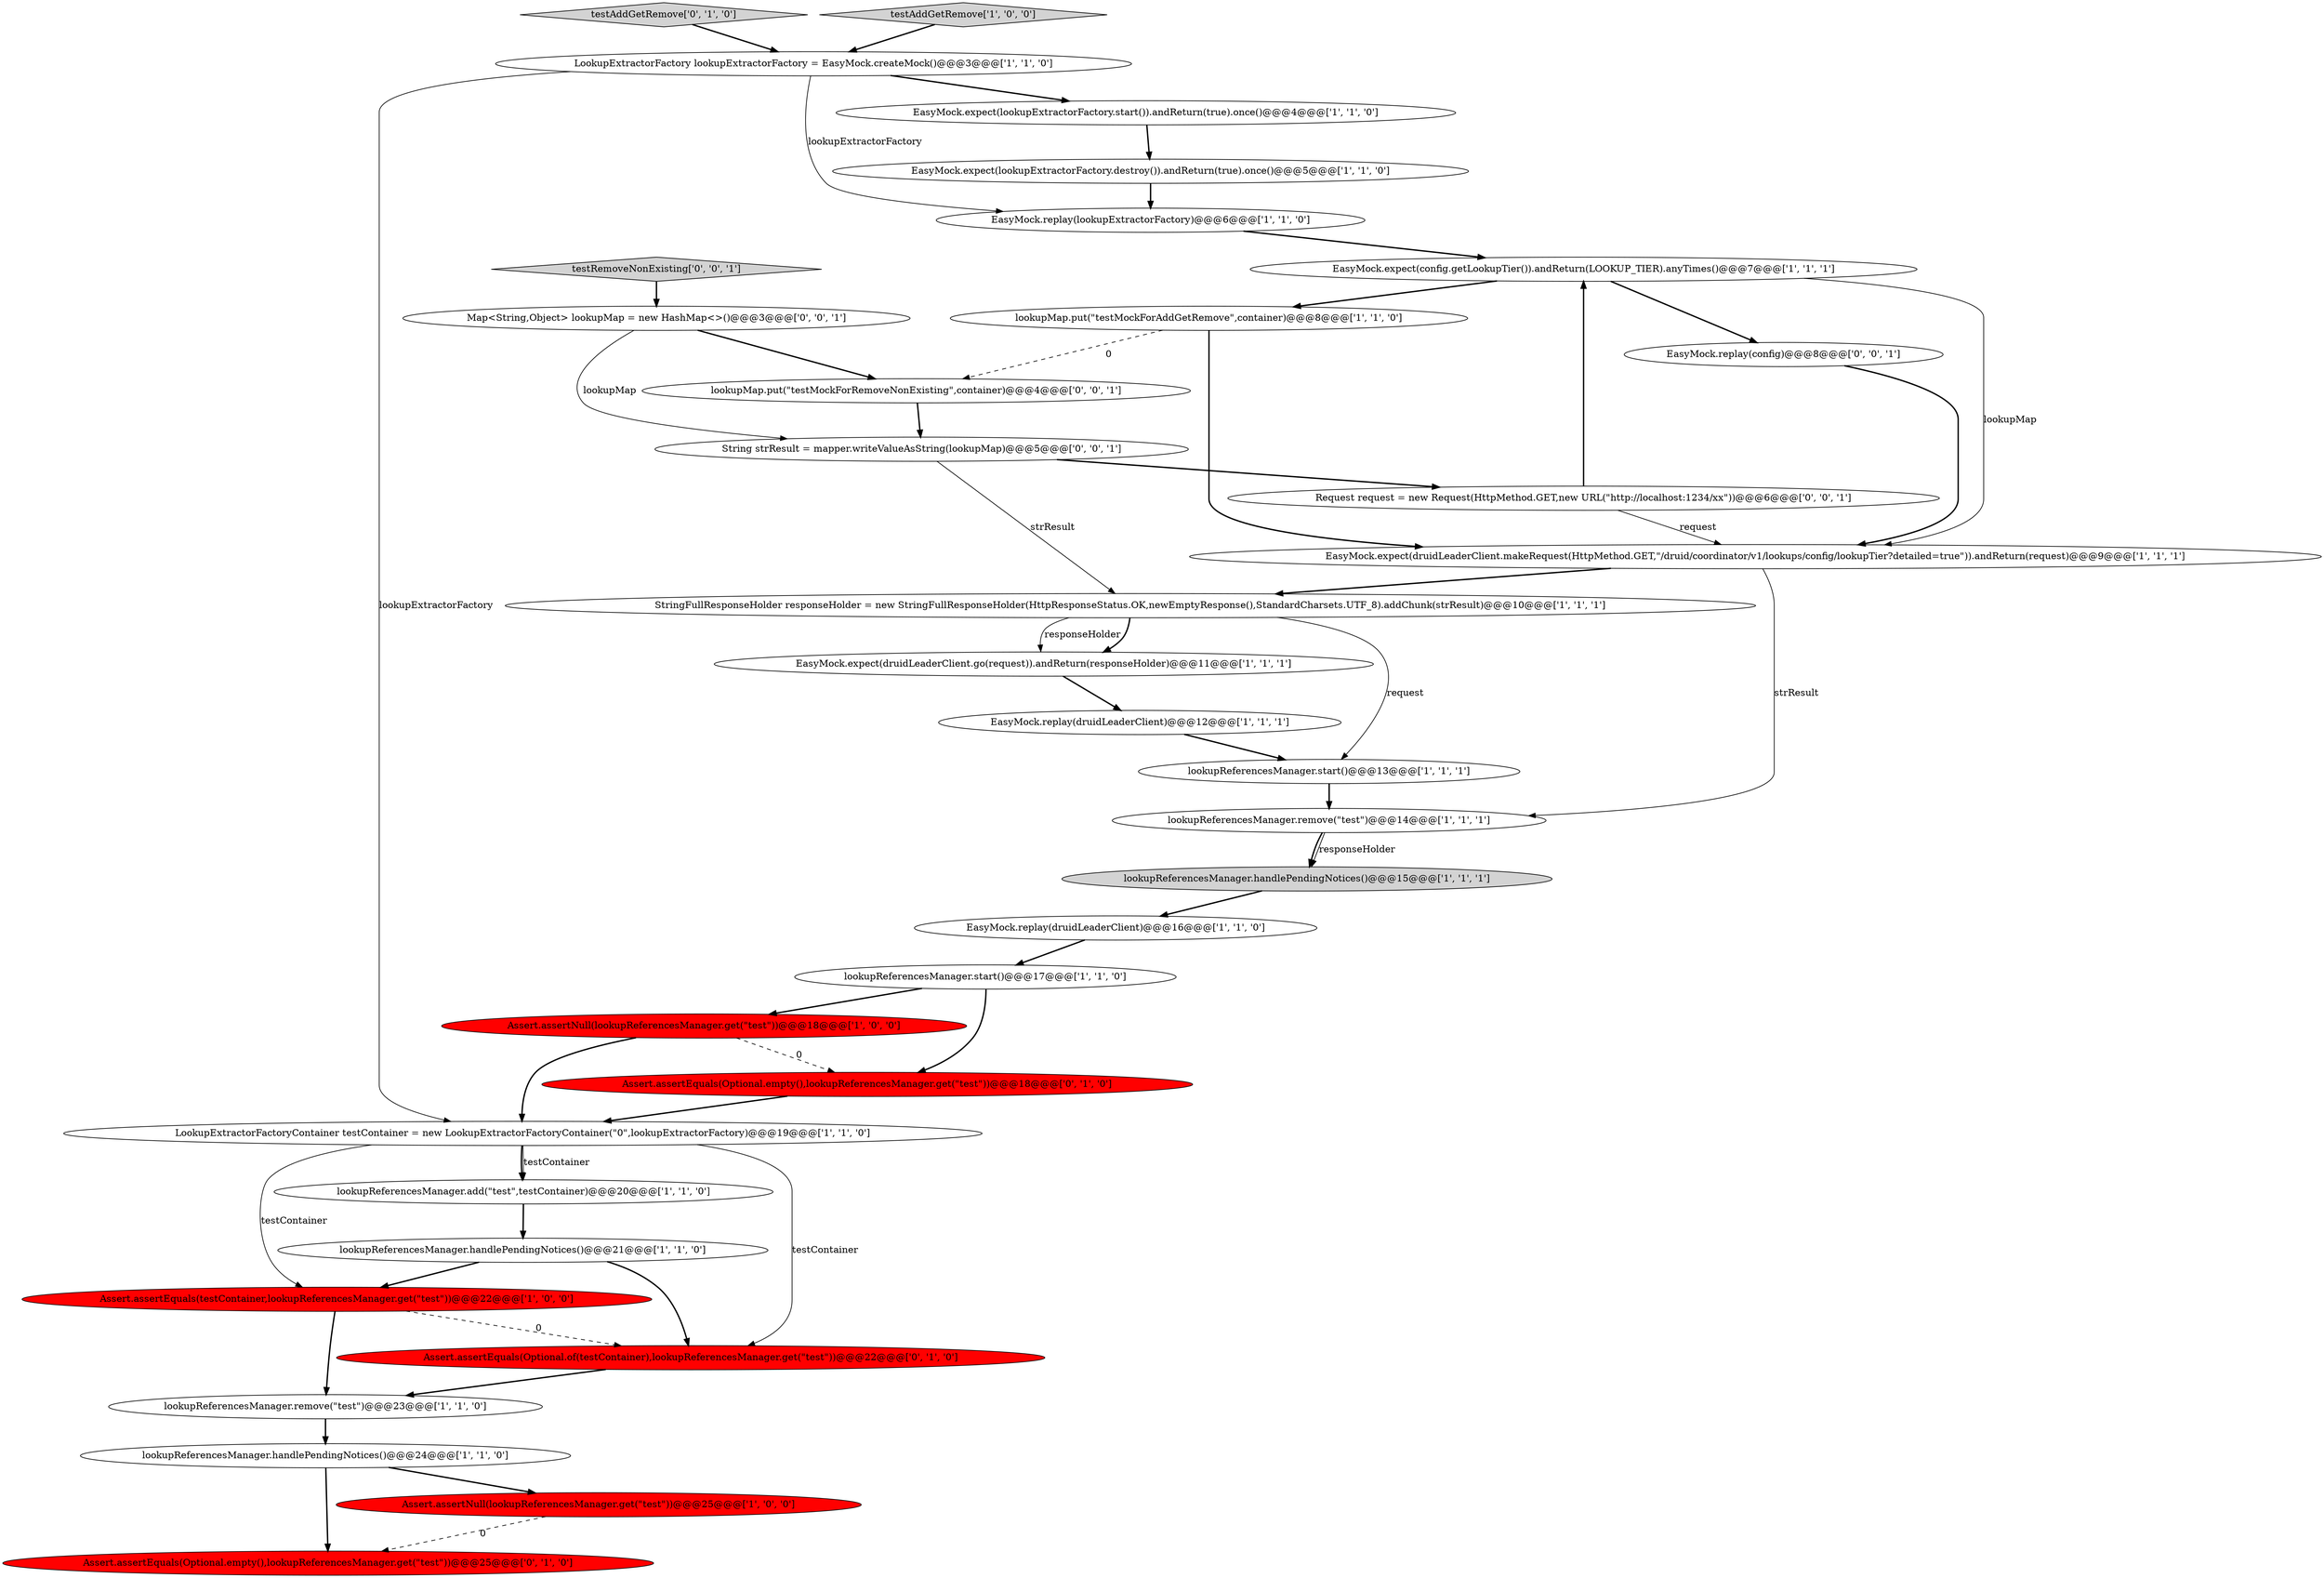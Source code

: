 digraph {
16 [style = filled, label = "lookupReferencesManager.start()@@@17@@@['1', '1', '0']", fillcolor = white, shape = ellipse image = "AAA0AAABBB1BBB"];
30 [style = filled, label = "lookupMap.put(\"testMockForRemoveNonExisting\",container)@@@4@@@['0', '0', '1']", fillcolor = white, shape = ellipse image = "AAA0AAABBB3BBB"];
6 [style = filled, label = "lookupReferencesManager.start()@@@13@@@['1', '1', '1']", fillcolor = white, shape = ellipse image = "AAA0AAABBB1BBB"];
5 [style = filled, label = "StringFullResponseHolder responseHolder = new StringFullResponseHolder(HttpResponseStatus.OK,newEmptyResponse(),StandardCharsets.UTF_8).addChunk(strResult)@@@10@@@['1', '1', '1']", fillcolor = white, shape = ellipse image = "AAA0AAABBB1BBB"];
24 [style = filled, label = "Assert.assertEquals(Optional.of(testContainer),lookupReferencesManager.get(\"test\"))@@@22@@@['0', '1', '0']", fillcolor = red, shape = ellipse image = "AAA1AAABBB2BBB"];
29 [style = filled, label = "EasyMock.replay(config)@@@8@@@['0', '0', '1']", fillcolor = white, shape = ellipse image = "AAA0AAABBB3BBB"];
8 [style = filled, label = "lookupReferencesManager.remove(\"test\")@@@14@@@['1', '1', '1']", fillcolor = white, shape = ellipse image = "AAA0AAABBB1BBB"];
21 [style = filled, label = "lookupReferencesManager.remove(\"test\")@@@23@@@['1', '1', '0']", fillcolor = white, shape = ellipse image = "AAA0AAABBB1BBB"];
27 [style = filled, label = "Assert.assertEquals(Optional.empty(),lookupReferencesManager.get(\"test\"))@@@25@@@['0', '1', '0']", fillcolor = red, shape = ellipse image = "AAA1AAABBB2BBB"];
2 [style = filled, label = "lookupMap.put(\"testMockForAddGetRemove\",container)@@@8@@@['1', '1', '0']", fillcolor = white, shape = ellipse image = "AAA0AAABBB1BBB"];
19 [style = filled, label = "EasyMock.replay(druidLeaderClient)@@@16@@@['1', '1', '0']", fillcolor = white, shape = ellipse image = "AAA0AAABBB1BBB"];
28 [style = filled, label = "String strResult = mapper.writeValueAsString(lookupMap)@@@5@@@['0', '0', '1']", fillcolor = white, shape = ellipse image = "AAA0AAABBB3BBB"];
33 [style = filled, label = "testRemoveNonExisting['0', '0', '1']", fillcolor = lightgray, shape = diamond image = "AAA0AAABBB3BBB"];
11 [style = filled, label = "lookupReferencesManager.handlePendingNotices()@@@21@@@['1', '1', '0']", fillcolor = white, shape = ellipse image = "AAA0AAABBB1BBB"];
32 [style = filled, label = "Request request = new Request(HttpMethod.GET,new URL(\"http://localhost:1234/xx\"))@@@6@@@['0', '0', '1']", fillcolor = white, shape = ellipse image = "AAA0AAABBB3BBB"];
26 [style = filled, label = "testAddGetRemove['0', '1', '0']", fillcolor = lightgray, shape = diamond image = "AAA0AAABBB2BBB"];
3 [style = filled, label = "EasyMock.replay(druidLeaderClient)@@@12@@@['1', '1', '1']", fillcolor = white, shape = ellipse image = "AAA0AAABBB1BBB"];
10 [style = filled, label = "EasyMock.expect(lookupExtractorFactory.start()).andReturn(true).once()@@@4@@@['1', '1', '0']", fillcolor = white, shape = ellipse image = "AAA0AAABBB1BBB"];
9 [style = filled, label = "LookupExtractorFactory lookupExtractorFactory = EasyMock.createMock()@@@3@@@['1', '1', '0']", fillcolor = white, shape = ellipse image = "AAA0AAABBB1BBB"];
0 [style = filled, label = "Assert.assertNull(lookupReferencesManager.get(\"test\"))@@@18@@@['1', '0', '0']", fillcolor = red, shape = ellipse image = "AAA1AAABBB1BBB"];
7 [style = filled, label = "testAddGetRemove['1', '0', '0']", fillcolor = lightgray, shape = diamond image = "AAA0AAABBB1BBB"];
18 [style = filled, label = "lookupReferencesManager.handlePendingNotices()@@@15@@@['1', '1', '1']", fillcolor = lightgray, shape = ellipse image = "AAA0AAABBB1BBB"];
15 [style = filled, label = "EasyMock.expect(config.getLookupTier()).andReturn(LOOKUP_TIER).anyTimes()@@@7@@@['1', '1', '1']", fillcolor = white, shape = ellipse image = "AAA0AAABBB1BBB"];
13 [style = filled, label = "lookupReferencesManager.add(\"test\",testContainer)@@@20@@@['1', '1', '0']", fillcolor = white, shape = ellipse image = "AAA0AAABBB1BBB"];
25 [style = filled, label = "Assert.assertEquals(Optional.empty(),lookupReferencesManager.get(\"test\"))@@@18@@@['0', '1', '0']", fillcolor = red, shape = ellipse image = "AAA1AAABBB2BBB"];
12 [style = filled, label = "EasyMock.expect(druidLeaderClient.go(request)).andReturn(responseHolder)@@@11@@@['1', '1', '1']", fillcolor = white, shape = ellipse image = "AAA0AAABBB1BBB"];
23 [style = filled, label = "EasyMock.expect(druidLeaderClient.makeRequest(HttpMethod.GET,\"/druid/coordinator/v1/lookups/config/lookupTier?detailed=true\")).andReturn(request)@@@9@@@['1', '1', '1']", fillcolor = white, shape = ellipse image = "AAA0AAABBB1BBB"];
14 [style = filled, label = "lookupReferencesManager.handlePendingNotices()@@@24@@@['1', '1', '0']", fillcolor = white, shape = ellipse image = "AAA0AAABBB1BBB"];
4 [style = filled, label = "EasyMock.replay(lookupExtractorFactory)@@@6@@@['1', '1', '0']", fillcolor = white, shape = ellipse image = "AAA0AAABBB1BBB"];
1 [style = filled, label = "Assert.assertNull(lookupReferencesManager.get(\"test\"))@@@25@@@['1', '0', '0']", fillcolor = red, shape = ellipse image = "AAA1AAABBB1BBB"];
20 [style = filled, label = "Assert.assertEquals(testContainer,lookupReferencesManager.get(\"test\"))@@@22@@@['1', '0', '0']", fillcolor = red, shape = ellipse image = "AAA1AAABBB1BBB"];
31 [style = filled, label = "Map<String,Object> lookupMap = new HashMap<>()@@@3@@@['0', '0', '1']", fillcolor = white, shape = ellipse image = "AAA0AAABBB3BBB"];
17 [style = filled, label = "LookupExtractorFactoryContainer testContainer = new LookupExtractorFactoryContainer(\"0\",lookupExtractorFactory)@@@19@@@['1', '1', '0']", fillcolor = white, shape = ellipse image = "AAA0AAABBB1BBB"];
22 [style = filled, label = "EasyMock.expect(lookupExtractorFactory.destroy()).andReturn(true).once()@@@5@@@['1', '1', '0']", fillcolor = white, shape = ellipse image = "AAA0AAABBB1BBB"];
10->22 [style = bold, label=""];
5->6 [style = solid, label="request"];
11->20 [style = bold, label=""];
15->2 [style = bold, label=""];
16->0 [style = bold, label=""];
23->5 [style = bold, label=""];
17->20 [style = solid, label="testContainer"];
8->18 [style = bold, label=""];
0->17 [style = bold, label=""];
1->27 [style = dashed, label="0"];
4->15 [style = bold, label=""];
17->24 [style = solid, label="testContainer"];
18->19 [style = bold, label=""];
3->6 [style = bold, label=""];
26->9 [style = bold, label=""];
16->25 [style = bold, label=""];
5->12 [style = solid, label="responseHolder"];
17->13 [style = solid, label="testContainer"];
29->23 [style = bold, label=""];
9->10 [style = bold, label=""];
11->24 [style = bold, label=""];
32->23 [style = solid, label="request"];
2->30 [style = dashed, label="0"];
13->11 [style = bold, label=""];
25->17 [style = bold, label=""];
14->1 [style = bold, label=""];
19->16 [style = bold, label=""];
22->4 [style = bold, label=""];
28->32 [style = bold, label=""];
20->21 [style = bold, label=""];
7->9 [style = bold, label=""];
2->23 [style = bold, label=""];
8->18 [style = solid, label="responseHolder"];
30->28 [style = bold, label=""];
23->8 [style = solid, label="strResult"];
0->25 [style = dashed, label="0"];
5->12 [style = bold, label=""];
24->21 [style = bold, label=""];
9->4 [style = solid, label="lookupExtractorFactory"];
20->24 [style = dashed, label="0"];
31->28 [style = solid, label="lookupMap"];
6->8 [style = bold, label=""];
31->30 [style = bold, label=""];
32->15 [style = bold, label=""];
9->17 [style = solid, label="lookupExtractorFactory"];
33->31 [style = bold, label=""];
17->13 [style = bold, label=""];
12->3 [style = bold, label=""];
14->27 [style = bold, label=""];
28->5 [style = solid, label="strResult"];
15->29 [style = bold, label=""];
15->23 [style = solid, label="lookupMap"];
21->14 [style = bold, label=""];
}
